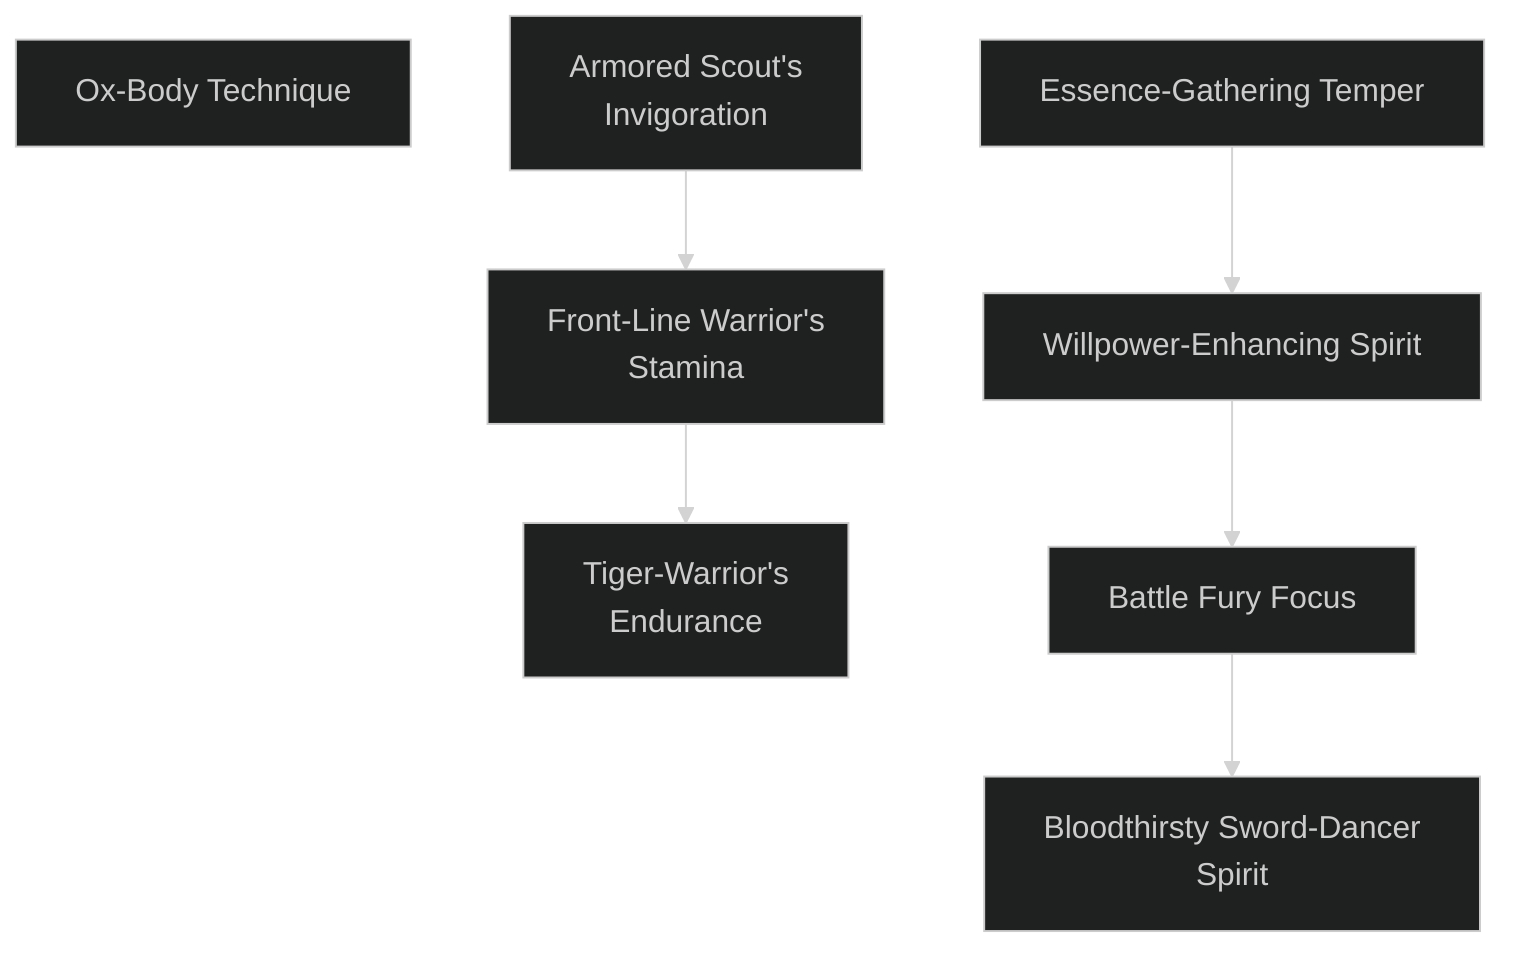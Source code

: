 ---
config:
  theme: dark
---

flowchart TD

    ox_body_technique[Ox-Body Technique]
    click ox_body_technique callback "
        Ox-Body Technique<br>
        <br>
        Cost: None<br>
        Duration: Permanent<br>
        Type: Special<br>
        Minimum Endurance: Varies<br>
        Minimum Essence: 1<br>
        Prerequisite Charms: None<br>
        <br>
        The bodies of the Exalted are far more durable than
        those of mere mortals. To help simulate this, an Exalted may
        buy extra health levels as if they were a Charm. A player may
        purchase this Charm up to once per dot of the Endurance
        Ability his character possesses. Each Ox-Body Technique
        Charm purchased can provide one of the following, at the
        player's option, determined at the time of purchase:<br>
        • One -0 health level<br>
        • Two -1 health levels<br>
        • One -1 health level and two -2 health levels<br>
        "

    armored_scouts_invigoration[Armored Scout's<br>Invigoration]
    click armored_scouts_invigoration callback "
        Armored Scout's Invigoration<br>
        <br>
        Cost: 5 motes<br>
        Duration: One day<br>
        Type: Simple<br>
        Minimum Endurance: 2<br>
        Minimum Essence: 2<br>
        Prerequisite Charms: None<br>
        <br>
        The Exalted causes her anima to encompass her gear as
        well as her person, and she adapts perfectly to wearing her
        armor, even in conditions of brutal heat or freezing cold. This
        Charm reduces the fatigue value and mobility penalty of the
        character's armor by one each. A fatigue value of zero means
        that the character need never roll to see if he becomes fatigued
        from wearing the armor. This Charm cannot reduce a
        character's mobility penalty or fatigue value below zero.
        "

    armored_scouts_invigoration --> front_line_warriors_stamina[Front-Line Warrior's<br>Stamina]
    click front_line_warriors_stamina callback "
        Front-Line Warrior's Stamina<br>
        <br>
        Cost: 10 motes<br>
        Duration: One day<br>
        Type: Simple<br>
        Minimum Endurance: 3<br>
        Minimum Essence: 1<br>
        Prerequisite Charms: Armored Scout's Invigoration<br>
        <br>
        This Charm is a more powerful version of the Armored
        Scout's Invigoration. This Charm reduces the fatigue value and
        mobility penalty of the character's armor by two each. A fatigue
        value of zero means that the character need never roll to see if he
        becomes fatigued from wearing the armor. This Charm cannot
        reduce a character's mobility penalty or fatigue value below zero.
        "

    front_line_warriors_stamina --> tiger_warriors_endurance[Tiger-Warrior's<br>Endurance]
    click tiger_warriors_endurance callback "
        Tiger Warrior's Endurance<br>
        <br>
        Cost: 15 motes<br>
        Duration: One day<br>
        Type: Simple<br>
        Minimum Endurance: 4<br>
        Minimum Essence: 2<br>
        Prerequisite Charms: Front-Line Warrior's Stamina<br>
        <br>
        The most powerful of the armor Charms, Tiger-Warrior's
        Endurance reduces the fatigue value and mobility penalty of
        the character's armor by three each. A fatigue value of zero
        means that the character need never roll to see if he becomes
        fatigued from wearing the armor. This Charm cannot reduce
        a character's mobility penalty or fatigue value below zero.
        "

    essence_gathering_temper[Essence-Gathering Temper]
    click essence_gathering_temper callback "
        Essence-Gathering Temper<br>
        <br>
        Cost: 1 mote<br>
        Duration: Instant<br>
        Type: Reflexive<br>
        Minimum Endurance: 1<br>
        Minimum Essence: 2<br>
        Prerequisite Charms: None<br>
        Many Exalted learn to tap the wellsprings of Essence
        that are pain and rage. A character who knows this Charm
        may activate it whenever he is hit in combat. For every point
        of damage he takes before soak is applied, his player may roll
        one die. Each success on this roll causes the character to gain
        a mote of Essence. A character cannot gain more Essence
        from any given attack than his Stamina score.
        "

    essence_gathering_temper --> willpower_enhancing_spirit[Willpower-Enhancing Spirit]
    click willpower_enhancing_spirit callback "
        Willpower-Enhancing Spirit<br>
        <br>
        Cost: 3 motes<br>
        Duration: Instant<br>
        Type: Reflexive<br>
        Minimum Endurance: 3<br>
        Minimum Essence: 2<br>
        Prerequisite Charms: Essence-Gathering Temper<br>
        <br>
        With this Charm, the character does not simply tap her
        inner rage and pain to refill her Essence pool, but internalizes it
        to gain true inner strength. The Exalted's player may roll one die
        for each health level of damage the character takes when hit in
        combat (that is, damage successes rolled after the character's soak
        is applied). Each success on this roll causes the Exalted to regain
        a point of temporary Willpower. A character using this Charm
        may not raise her temporary Willpower over its permanent value.
        "

    willpower_enhancing_spirit --> battle_fury_focus[Battle Fury Focus]
    click battle_fury_focus callback "
        Battle Fury Focus<br>
        <br>
        Cost: 5 motes<br>
        Duration: One scene<br>
        Type: Simple<br>
        Minimum Endurance: 3<br>
        Minimum Essence: 2<br>
        Prerequisite Charms: Willpower-Enhancing Spirit<br>
        <br>
        Through the use of this Charm, the character taps his
        inner rage, not to replenish his stores of Essence, but in
        conjunction with them. He channels his anger and infuses it
        with primal magic, making him capable of superhuman feats.<br>
        For the duration of the scene, the character has + 1 die to
        all pools related to combat and subtracts -1 from all wound
        penalties. However, the character must either be engaged in
        combat or attempting to become so engaged. He can attack
        at range and differentiate friend from foe, but his player must
        make a Willpower roll for him to utter sentences of more than
        a few words, move away from the enemy or perform a complex
        action, such as retrieving a small object from a pack. Failure
        means the character simply chooses to ignore whatever the
        action is in favor of attacking or readying himself to attack.
        Success means the character can do whatever it was he
        wished, but the Battle Fury Focus immediately ends, with the
        dice pool bonus dissipating and wound penalties returning.
        The bonus vanishes, and the penalties return starting with
        the action that broke the Battle Fury Focus.
        "

    battle_fury_focus --> bloodthirsty_sword_dancer_spirit[Bloodthirsty Sword-Dancer<br>Spirit]
    click bloodthirsty_sword_dancer_spirit callback "
        Bloodthirsty Sword-Dancer Spirit<br>
        <br>
        Cost: 10 motes, 1 Willpower<br>
        Duration: One scene<br>
        Type: Simple<br>
        Minimum Endurance: 4<br>
        Minimum Essence: 2<br>
        Prerequisite Charms: Battle Fury Focus<br>
        <br>
        The battle-trance engendered by Bloodthirsty Sword-Dancer
        Spirit is similar to that of Battle Fury Focus, but greater
        in all ways. While in effect, the character is at +3 to all dice
        pools and suffers no wound penalties. However, her awareness
        of the world around her narrows to little more than a
        narrow red tunnel with things that must die at the far end. The
        character cannot use ranged weapons, cannot speak coherently,
        cannot retreat and cannot choose to fight another foe
        until the one she is attacking is definitively dead. She may
        only attack or move toward the nearest foe via the most direct
        route. A character under the effect of Bloodthirsty Sword-Dancer
        Spirit may opt to die where she stands (for example,
        when holding a gate or bridge against tremendous odds) and,
        in this case, need not move toward the next enemy.<br>
        The character may have difficulty telling friend from
        foe if they are dressed similarly but will generally not attack
        close friends, relatives or lovers unless they attempt to get
        between her and her target or otherwise restrain her.<br>
        Bloodthirsty Sword-Dancer Spirit lasts until the character
        can no longer locate an enemy to kill.<br>
        If the character wishes to leave the state earlier, her
        player may make a Willpower roll to snap the character out
        of it. The Willpower roll is normally difficulty 3, but it is made
        at normal difficulty if there is a loved one or friend attempting
        to restrain the character. Unfortunately, in the event that the
        roll fails when a loved one is attempting to calm the character
        down, she is almost certain to lash out at the unrecognizable
        blur obstructing her from slaying her target.
        "